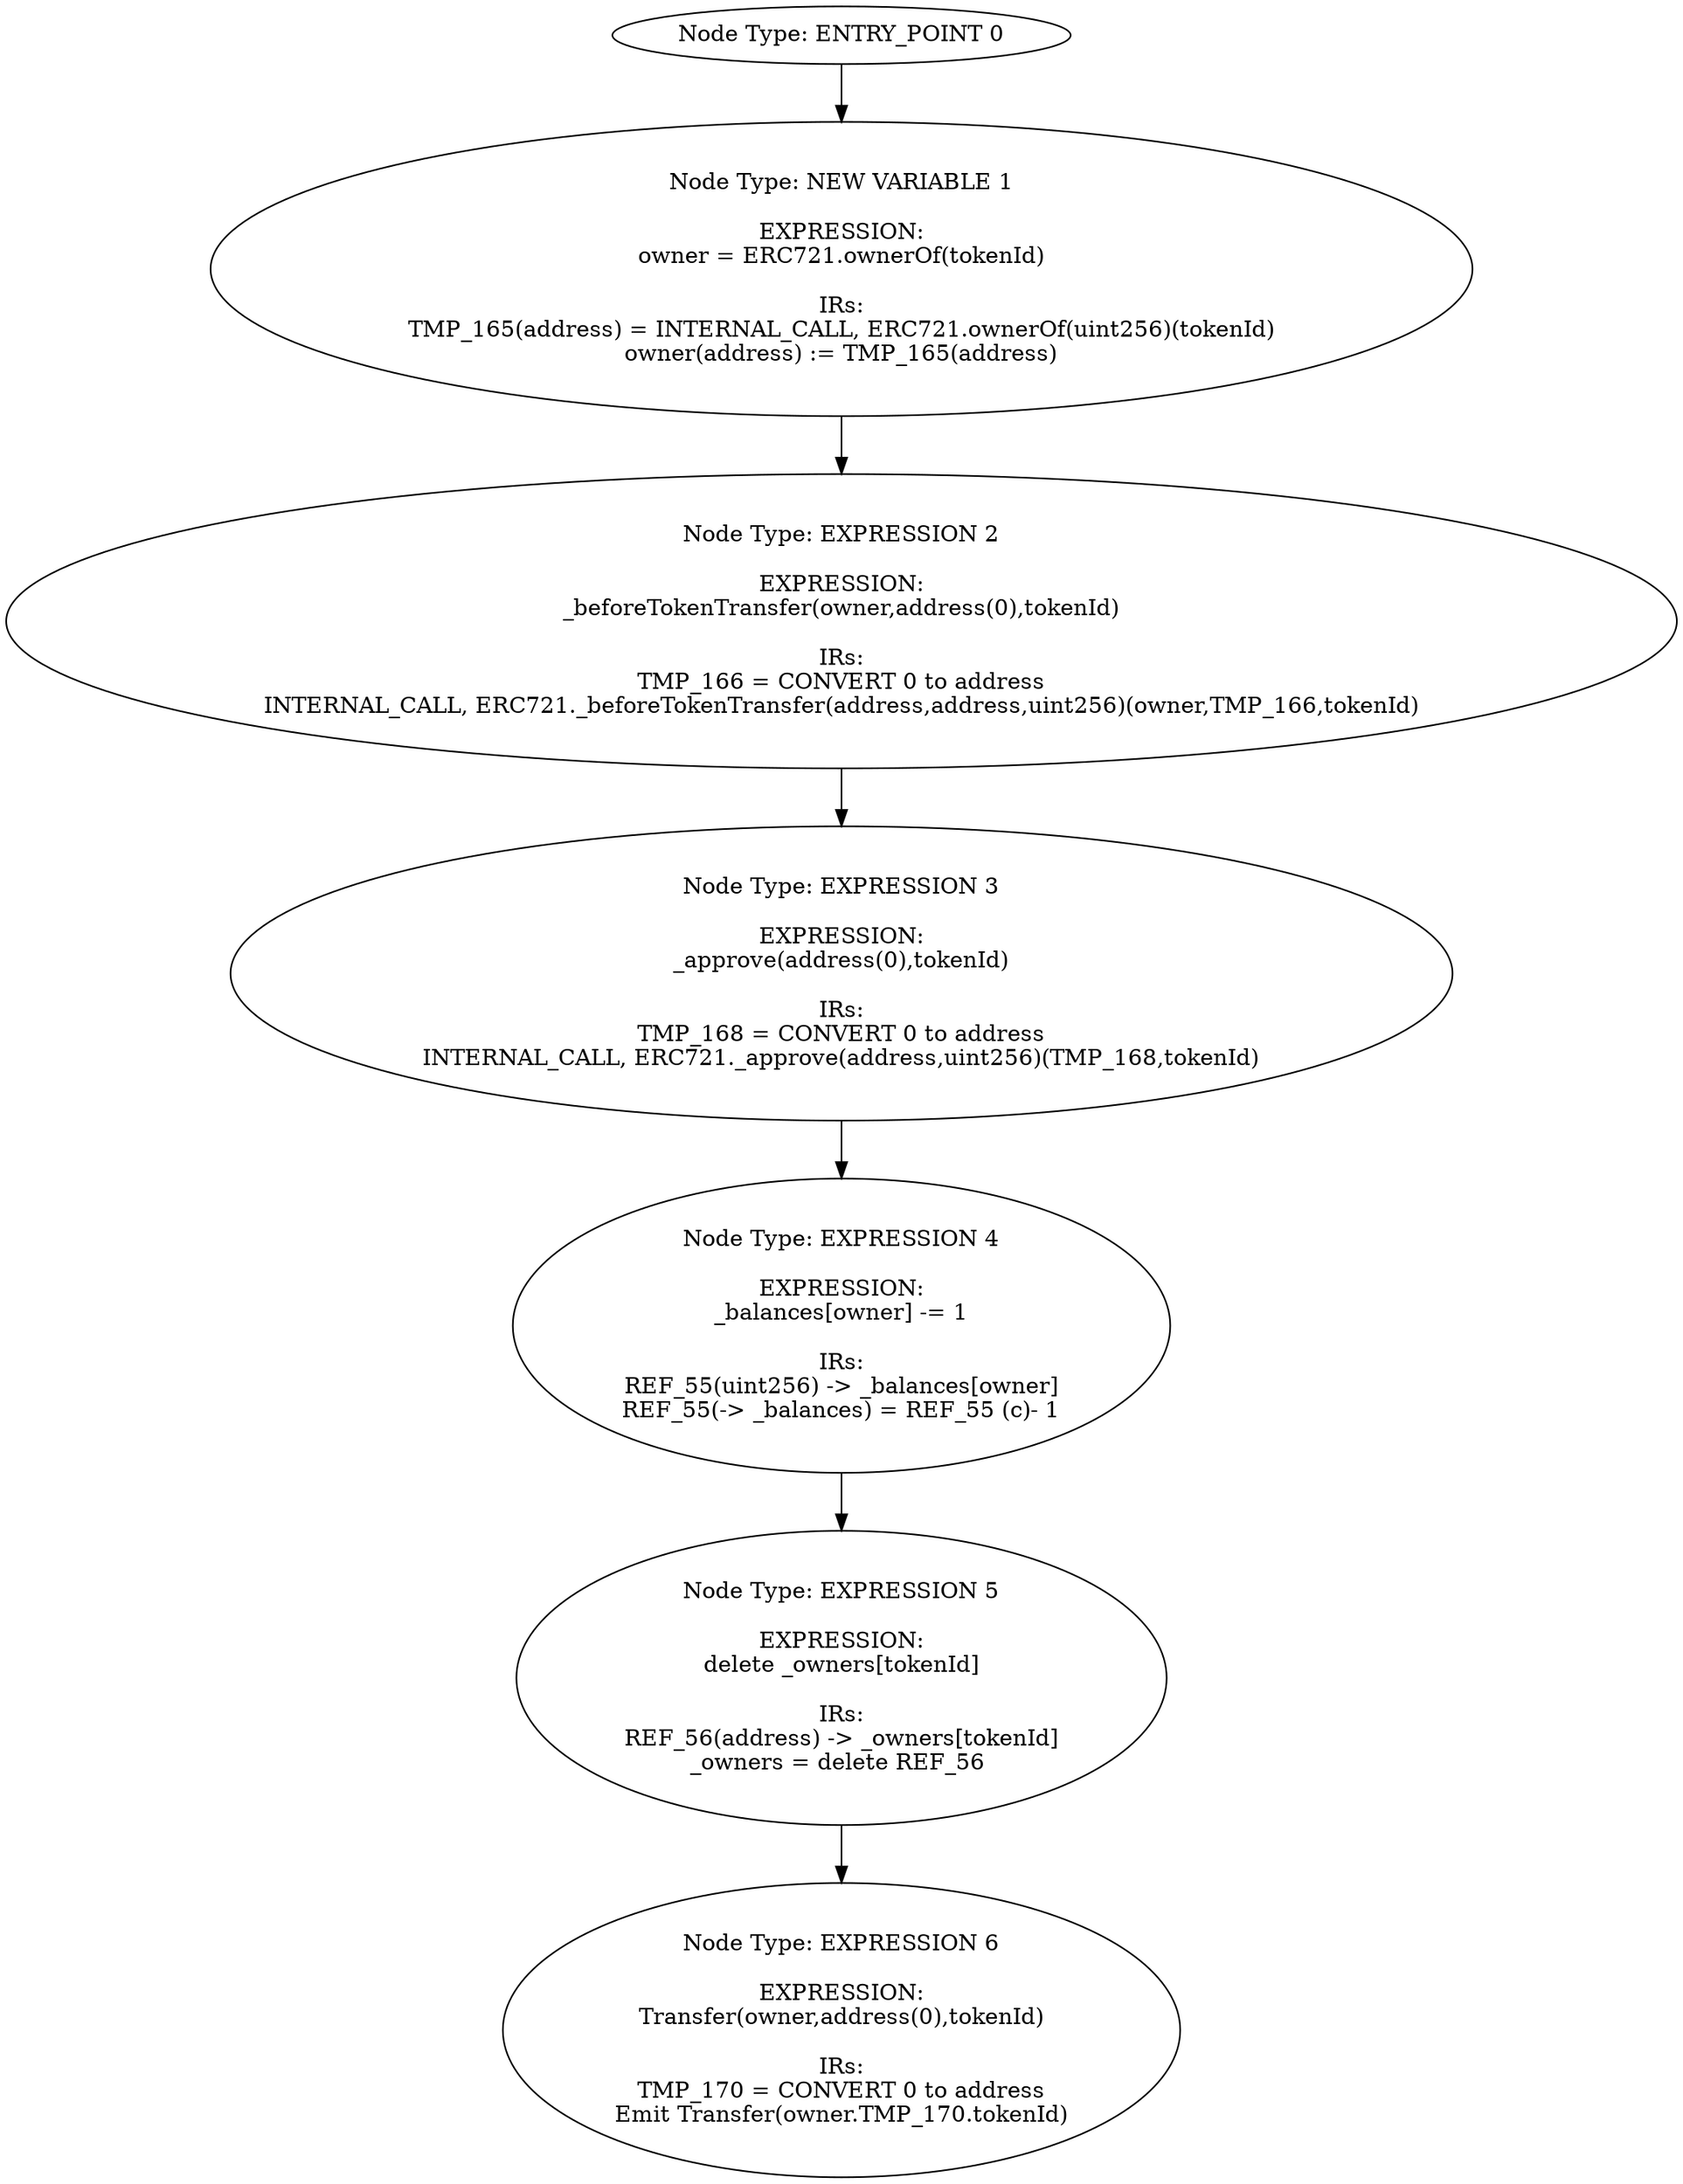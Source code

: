 digraph{
0[label="Node Type: ENTRY_POINT 0
"];
0->1;
1[label="Node Type: NEW VARIABLE 1

EXPRESSION:
owner = ERC721.ownerOf(tokenId)

IRs:
TMP_165(address) = INTERNAL_CALL, ERC721.ownerOf(uint256)(tokenId)
owner(address) := TMP_165(address)"];
1->2;
2[label="Node Type: EXPRESSION 2

EXPRESSION:
_beforeTokenTransfer(owner,address(0),tokenId)

IRs:
TMP_166 = CONVERT 0 to address
INTERNAL_CALL, ERC721._beforeTokenTransfer(address,address,uint256)(owner,TMP_166,tokenId)"];
2->3;
3[label="Node Type: EXPRESSION 3

EXPRESSION:
_approve(address(0),tokenId)

IRs:
TMP_168 = CONVERT 0 to address
INTERNAL_CALL, ERC721._approve(address,uint256)(TMP_168,tokenId)"];
3->4;
4[label="Node Type: EXPRESSION 4

EXPRESSION:
_balances[owner] -= 1

IRs:
REF_55(uint256) -> _balances[owner]
REF_55(-> _balances) = REF_55 (c)- 1"];
4->5;
5[label="Node Type: EXPRESSION 5

EXPRESSION:
delete _owners[tokenId]

IRs:
REF_56(address) -> _owners[tokenId]
_owners = delete REF_56 "];
5->6;
6[label="Node Type: EXPRESSION 6

EXPRESSION:
Transfer(owner,address(0),tokenId)

IRs:
TMP_170 = CONVERT 0 to address
Emit Transfer(owner.TMP_170.tokenId)"];
}
